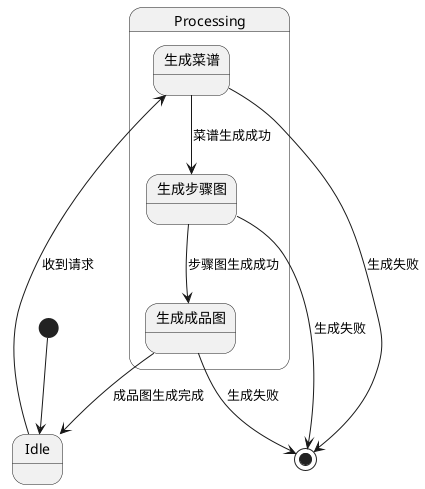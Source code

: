 @startuml state
[*] --> Idle

state Idle
state "Processing" as processing {
  state "生成菜谱" as gen_recipe
  state "生成步骤图" as gen_steps
  state "生成成品图" as gen_dish
}

Idle --> gen_recipe : 收到请求
gen_recipe --> gen_steps : 菜谱生成成功
gen_steps --> gen_dish : 步骤图生成成功
gen_dish --> Idle : 成品图生成完成

gen_recipe --> [*] : 生成失败
gen_steps --> [*] : 生成失败
gen_dish --> [*] : 生成失败
@enduml